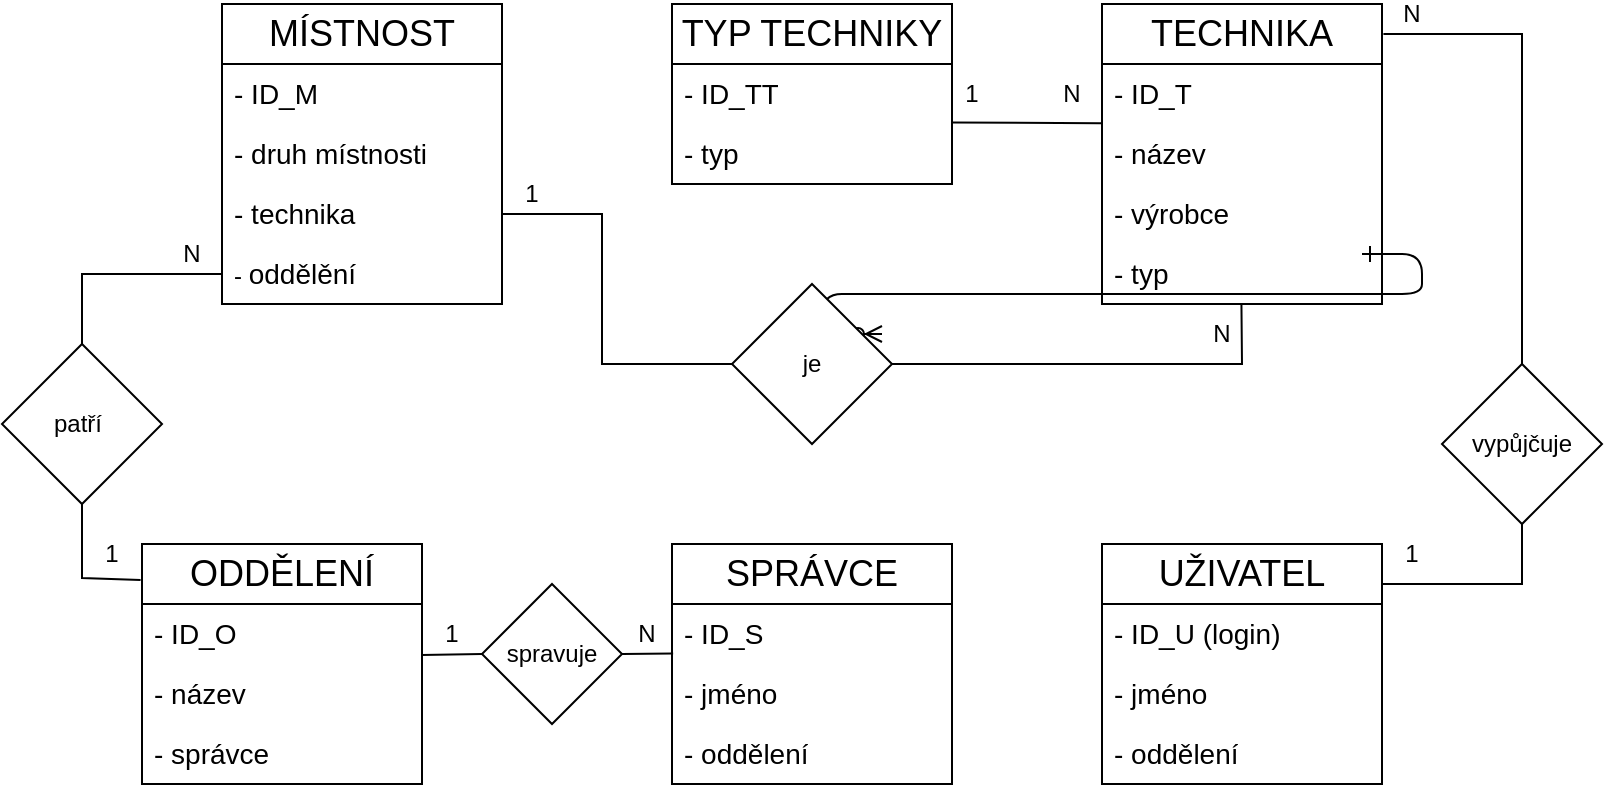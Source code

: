 <mxfile version="22.1.4" type="github">
  <diagram id="R2lEEEUBdFMjLlhIrx00" name="Page-1">
    <mxGraphModel dx="1075" dy="533" grid="1" gridSize="10" guides="1" tooltips="1" connect="1" arrows="1" fold="1" page="1" pageScale="1" pageWidth="850" pageHeight="1100" math="0" shadow="0" extFonts="Permanent Marker^https://fonts.googleapis.com/css?family=Permanent+Marker">
      <root>
        <mxCell id="0" />
        <mxCell id="1" parent="0" />
        <mxCell id="C-vyLk0tnHw3VtMMgP7b-12" value="" style="edgeStyle=entityRelationEdgeStyle;endArrow=ERzeroToMany;startArrow=ERone;endFill=1;startFill=0;" parent="1" target="C-vyLk0tnHw3VtMMgP7b-17" edge="1">
          <mxGeometry width="100" height="100" relative="1" as="geometry">
            <mxPoint x="700" y="165" as="sourcePoint" />
            <mxPoint x="460" y="205" as="targetPoint" />
          </mxGeometry>
        </mxCell>
        <mxCell id="B4JZNmMwbUDPQULflePD-65" value="&lt;font style=&quot;font-size: 18px;&quot;&gt;MÍSTNOST&lt;/font&gt;" style="swimlane;fontStyle=0;childLayout=stackLayout;horizontal=1;startSize=30;horizontalStack=0;resizeParent=1;resizeParentMax=0;resizeLast=0;collapsible=1;marginBottom=0;whiteSpace=wrap;html=1;" vertex="1" parent="1">
          <mxGeometry x="130" y="40" width="140" height="150" as="geometry" />
        </mxCell>
        <mxCell id="B4JZNmMwbUDPQULflePD-66" value="&lt;font style=&quot;font-size: 14px;&quot;&gt;- ID_M&lt;/font&gt;" style="text;strokeColor=none;fillColor=none;align=left;verticalAlign=middle;spacingLeft=4;spacingRight=4;overflow=hidden;points=[[0,0.5],[1,0.5]];portConstraint=eastwest;rotatable=0;whiteSpace=wrap;html=1;" vertex="1" parent="B4JZNmMwbUDPQULflePD-65">
          <mxGeometry y="30" width="140" height="30" as="geometry" />
        </mxCell>
        <mxCell id="B4JZNmMwbUDPQULflePD-67" value="&lt;font style=&quot;font-size: 14px;&quot;&gt;- druh místnosti&lt;/font&gt;" style="text;strokeColor=none;fillColor=none;align=left;verticalAlign=middle;spacingLeft=4;spacingRight=4;overflow=hidden;points=[[0,0.5],[1,0.5]];portConstraint=eastwest;rotatable=0;whiteSpace=wrap;html=1;" vertex="1" parent="B4JZNmMwbUDPQULflePD-65">
          <mxGeometry y="60" width="140" height="30" as="geometry" />
        </mxCell>
        <mxCell id="B4JZNmMwbUDPQULflePD-68" value="&lt;font style=&quot;font-size: 14px;&quot;&gt;- technika&lt;/font&gt;" style="text;strokeColor=none;fillColor=none;align=left;verticalAlign=middle;spacingLeft=4;spacingRight=4;overflow=hidden;points=[[0,0.5],[1,0.5]];portConstraint=eastwest;rotatable=0;whiteSpace=wrap;html=1;" vertex="1" parent="B4JZNmMwbUDPQULflePD-65">
          <mxGeometry y="90" width="140" height="30" as="geometry" />
        </mxCell>
        <mxCell id="B4JZNmMwbUDPQULflePD-105" value="- &lt;font style=&quot;font-size: 14px;&quot;&gt;oddělění&lt;/font&gt;" style="text;strokeColor=none;fillColor=none;align=left;verticalAlign=middle;spacingLeft=4;spacingRight=4;overflow=hidden;points=[[0,0.5],[1,0.5]];portConstraint=eastwest;rotatable=0;whiteSpace=wrap;html=1;" vertex="1" parent="B4JZNmMwbUDPQULflePD-65">
          <mxGeometry y="120" width="140" height="30" as="geometry" />
        </mxCell>
        <mxCell id="B4JZNmMwbUDPQULflePD-83" value="&lt;font style=&quot;font-size: 18px;&quot;&gt;UŽIVATEL&lt;/font&gt;" style="swimlane;fontStyle=0;childLayout=stackLayout;horizontal=1;startSize=30;horizontalStack=0;resizeParent=1;resizeParentMax=0;resizeLast=0;collapsible=1;marginBottom=0;whiteSpace=wrap;html=1;" vertex="1" parent="1">
          <mxGeometry x="570" y="310" width="140" height="120" as="geometry" />
        </mxCell>
        <mxCell id="B4JZNmMwbUDPQULflePD-84" value="&lt;font style=&quot;font-size: 14px;&quot;&gt;- ID_U (login)&lt;/font&gt;" style="text;strokeColor=none;fillColor=none;align=left;verticalAlign=middle;spacingLeft=4;spacingRight=4;overflow=hidden;points=[[0,0.5],[1,0.5]];portConstraint=eastwest;rotatable=0;whiteSpace=wrap;html=1;" vertex="1" parent="B4JZNmMwbUDPQULflePD-83">
          <mxGeometry y="30" width="140" height="30" as="geometry" />
        </mxCell>
        <mxCell id="B4JZNmMwbUDPQULflePD-85" value="&lt;font style=&quot;font-size: 14px;&quot;&gt;- jméno&lt;/font&gt;" style="text;strokeColor=none;fillColor=none;align=left;verticalAlign=middle;spacingLeft=4;spacingRight=4;overflow=hidden;points=[[0,0.5],[1,0.5]];portConstraint=eastwest;rotatable=0;whiteSpace=wrap;html=1;" vertex="1" parent="B4JZNmMwbUDPQULflePD-83">
          <mxGeometry y="60" width="140" height="30" as="geometry" />
        </mxCell>
        <mxCell id="B4JZNmMwbUDPQULflePD-86" value="&lt;font style=&quot;font-size: 14px;&quot;&gt;- oddělení&lt;/font&gt;" style="text;strokeColor=none;fillColor=none;align=left;verticalAlign=middle;spacingLeft=4;spacingRight=4;overflow=hidden;points=[[0,0.5],[1,0.5]];portConstraint=eastwest;rotatable=0;whiteSpace=wrap;html=1;" vertex="1" parent="B4JZNmMwbUDPQULflePD-83">
          <mxGeometry y="90" width="140" height="30" as="geometry" />
        </mxCell>
        <mxCell id="B4JZNmMwbUDPQULflePD-87" value="&lt;span style=&quot;font-size: 18px;&quot;&gt;SPRÁVCE&lt;/span&gt;" style="swimlane;fontStyle=0;childLayout=stackLayout;horizontal=1;startSize=30;horizontalStack=0;resizeParent=1;resizeParentMax=0;resizeLast=0;collapsible=1;marginBottom=0;whiteSpace=wrap;html=1;" vertex="1" parent="1">
          <mxGeometry x="355" y="310" width="140" height="120" as="geometry" />
        </mxCell>
        <mxCell id="B4JZNmMwbUDPQULflePD-88" value="&lt;font style=&quot;font-size: 14px;&quot;&gt;- ID_S&lt;/font&gt;" style="text;strokeColor=none;fillColor=none;align=left;verticalAlign=middle;spacingLeft=4;spacingRight=4;overflow=hidden;points=[[0,0.5],[1,0.5]];portConstraint=eastwest;rotatable=0;whiteSpace=wrap;html=1;" vertex="1" parent="B4JZNmMwbUDPQULflePD-87">
          <mxGeometry y="30" width="140" height="30" as="geometry" />
        </mxCell>
        <mxCell id="B4JZNmMwbUDPQULflePD-89" value="&lt;font style=&quot;font-size: 14px;&quot;&gt;- jméno&lt;/font&gt;" style="text;strokeColor=none;fillColor=none;align=left;verticalAlign=middle;spacingLeft=4;spacingRight=4;overflow=hidden;points=[[0,0.5],[1,0.5]];portConstraint=eastwest;rotatable=0;whiteSpace=wrap;html=1;" vertex="1" parent="B4JZNmMwbUDPQULflePD-87">
          <mxGeometry y="60" width="140" height="30" as="geometry" />
        </mxCell>
        <mxCell id="B4JZNmMwbUDPQULflePD-90" value="&lt;font style=&quot;font-size: 14px;&quot;&gt;- oddělení&lt;/font&gt;" style="text;strokeColor=none;fillColor=none;align=left;verticalAlign=middle;spacingLeft=4;spacingRight=4;overflow=hidden;points=[[0,0.5],[1,0.5]];portConstraint=eastwest;rotatable=0;whiteSpace=wrap;html=1;" vertex="1" parent="B4JZNmMwbUDPQULflePD-87">
          <mxGeometry y="90" width="140" height="30" as="geometry" />
        </mxCell>
        <mxCell id="B4JZNmMwbUDPQULflePD-91" value="&lt;font style=&quot;font-size: 18px;&quot;&gt;ODDĚLENÍ&lt;/font&gt;" style="swimlane;fontStyle=0;childLayout=stackLayout;horizontal=1;startSize=30;horizontalStack=0;resizeParent=1;resizeParentMax=0;resizeLast=0;collapsible=1;marginBottom=0;whiteSpace=wrap;html=1;" vertex="1" parent="1">
          <mxGeometry x="90" y="310" width="140" height="120" as="geometry" />
        </mxCell>
        <mxCell id="B4JZNmMwbUDPQULflePD-92" value="&lt;font style=&quot;font-size: 14px;&quot;&gt;- ID_O&lt;/font&gt;" style="text;strokeColor=none;fillColor=none;align=left;verticalAlign=middle;spacingLeft=4;spacingRight=4;overflow=hidden;points=[[0,0.5],[1,0.5]];portConstraint=eastwest;rotatable=0;whiteSpace=wrap;html=1;" vertex="1" parent="B4JZNmMwbUDPQULflePD-91">
          <mxGeometry y="30" width="140" height="30" as="geometry" />
        </mxCell>
        <mxCell id="B4JZNmMwbUDPQULflePD-93" value="&lt;font style=&quot;font-size: 14px;&quot;&gt;- název&lt;/font&gt;" style="text;strokeColor=none;fillColor=none;align=left;verticalAlign=middle;spacingLeft=4;spacingRight=4;overflow=hidden;points=[[0,0.5],[1,0.5]];portConstraint=eastwest;rotatable=0;whiteSpace=wrap;html=1;" vertex="1" parent="B4JZNmMwbUDPQULflePD-91">
          <mxGeometry y="60" width="140" height="30" as="geometry" />
        </mxCell>
        <mxCell id="B4JZNmMwbUDPQULflePD-94" value="&lt;font style=&quot;font-size: 14px;&quot;&gt;- správce&lt;/font&gt;" style="text;strokeColor=none;fillColor=none;align=left;verticalAlign=middle;spacingLeft=4;spacingRight=4;overflow=hidden;points=[[0,0.5],[1,0.5]];portConstraint=eastwest;rotatable=0;whiteSpace=wrap;html=1;" vertex="1" parent="B4JZNmMwbUDPQULflePD-91">
          <mxGeometry y="90" width="140" height="30" as="geometry" />
        </mxCell>
        <mxCell id="B4JZNmMwbUDPQULflePD-95" value="&lt;font style=&quot;font-size: 18px;&quot;&gt;TYP TECHNIKY&lt;/font&gt;" style="swimlane;fontStyle=0;childLayout=stackLayout;horizontal=1;startSize=30;horizontalStack=0;resizeParent=1;resizeParentMax=0;resizeLast=0;collapsible=1;marginBottom=0;whiteSpace=wrap;html=1;" vertex="1" parent="1">
          <mxGeometry x="355" y="40" width="140" height="90" as="geometry" />
        </mxCell>
        <mxCell id="B4JZNmMwbUDPQULflePD-96" value="&lt;font style=&quot;font-size: 14px;&quot;&gt;- ID_TT&lt;/font&gt;" style="text;strokeColor=none;fillColor=none;align=left;verticalAlign=middle;spacingLeft=4;spacingRight=4;overflow=hidden;points=[[0,0.5],[1,0.5]];portConstraint=eastwest;rotatable=0;whiteSpace=wrap;html=1;" vertex="1" parent="B4JZNmMwbUDPQULflePD-95">
          <mxGeometry y="30" width="140" height="30" as="geometry" />
        </mxCell>
        <mxCell id="B4JZNmMwbUDPQULflePD-97" value="&lt;font style=&quot;font-size: 14px;&quot;&gt;- typ&lt;/font&gt;" style="text;strokeColor=none;fillColor=none;align=left;verticalAlign=middle;spacingLeft=4;spacingRight=4;overflow=hidden;points=[[0,0.5],[1,0.5]];portConstraint=eastwest;rotatable=0;whiteSpace=wrap;html=1;" vertex="1" parent="B4JZNmMwbUDPQULflePD-95">
          <mxGeometry y="60" width="140" height="30" as="geometry" />
        </mxCell>
        <mxCell id="B4JZNmMwbUDPQULflePD-99" value="&lt;font style=&quot;font-size: 18px;&quot;&gt;TECHNIKA&lt;/font&gt;" style="swimlane;fontStyle=0;childLayout=stackLayout;horizontal=1;startSize=30;horizontalStack=0;resizeParent=1;resizeParentMax=0;resizeLast=0;collapsible=1;marginBottom=0;whiteSpace=wrap;html=1;" vertex="1" parent="1">
          <mxGeometry x="570" y="40" width="140" height="150" as="geometry" />
        </mxCell>
        <mxCell id="B4JZNmMwbUDPQULflePD-100" value="&lt;font style=&quot;font-size: 14px;&quot;&gt;- ID_T&lt;/font&gt;" style="text;strokeColor=none;fillColor=none;align=left;verticalAlign=middle;spacingLeft=4;spacingRight=4;overflow=hidden;points=[[0,0.5],[1,0.5]];portConstraint=eastwest;rotatable=0;whiteSpace=wrap;html=1;" vertex="1" parent="B4JZNmMwbUDPQULflePD-99">
          <mxGeometry y="30" width="140" height="30" as="geometry" />
        </mxCell>
        <mxCell id="B4JZNmMwbUDPQULflePD-101" value="&lt;font style=&quot;font-size: 14px;&quot;&gt;- název&lt;/font&gt;" style="text;strokeColor=none;fillColor=none;align=left;verticalAlign=middle;spacingLeft=4;spacingRight=4;overflow=hidden;points=[[0,0.5],[1,0.5]];portConstraint=eastwest;rotatable=0;whiteSpace=wrap;html=1;" vertex="1" parent="B4JZNmMwbUDPQULflePD-99">
          <mxGeometry y="60" width="140" height="30" as="geometry" />
        </mxCell>
        <mxCell id="B4JZNmMwbUDPQULflePD-102" value="&lt;font style=&quot;font-size: 14px;&quot;&gt;- výrobce&lt;/font&gt;" style="text;strokeColor=none;fillColor=none;align=left;verticalAlign=middle;spacingLeft=4;spacingRight=4;overflow=hidden;points=[[0,0.5],[1,0.5]];portConstraint=eastwest;rotatable=0;whiteSpace=wrap;html=1;" vertex="1" parent="B4JZNmMwbUDPQULflePD-99">
          <mxGeometry y="90" width="140" height="30" as="geometry" />
        </mxCell>
        <mxCell id="B4JZNmMwbUDPQULflePD-106" value="&lt;font style=&quot;font-size: 14px;&quot;&gt;- typ&lt;/font&gt;" style="text;strokeColor=none;fillColor=none;align=left;verticalAlign=middle;spacingLeft=4;spacingRight=4;overflow=hidden;points=[[0,0.5],[1,0.5]];portConstraint=eastwest;rotatable=0;whiteSpace=wrap;html=1;" vertex="1" parent="B4JZNmMwbUDPQULflePD-99">
          <mxGeometry y="120" width="140" height="30" as="geometry" />
        </mxCell>
        <mxCell id="B4JZNmMwbUDPQULflePD-108" value="" style="rhombus;whiteSpace=wrap;html=1;" vertex="1" parent="1">
          <mxGeometry x="20" y="210" width="80" height="80" as="geometry" />
        </mxCell>
        <mxCell id="B4JZNmMwbUDPQULflePD-109" value="patří" style="text;strokeColor=none;fillColor=none;align=left;verticalAlign=middle;spacingLeft=4;spacingRight=4;overflow=hidden;points=[[0,0.5],[1,0.5]];portConstraint=eastwest;rotatable=0;whiteSpace=wrap;html=1;" vertex="1" parent="1">
          <mxGeometry x="40" y="240" width="40" height="20" as="geometry" />
        </mxCell>
        <mxCell id="B4JZNmMwbUDPQULflePD-111" value="" style="endArrow=none;html=1;rounded=0;exitX=-0.005;exitY=0.15;exitDx=0;exitDy=0;exitPerimeter=0;entryX=0.5;entryY=1;entryDx=0;entryDy=0;" edge="1" parent="1" source="B4JZNmMwbUDPQULflePD-91" target="B4JZNmMwbUDPQULflePD-108">
          <mxGeometry width="50" height="50" relative="1" as="geometry">
            <mxPoint x="420" y="270" as="sourcePoint" />
            <mxPoint x="470" y="220" as="targetPoint" />
            <Array as="points">
              <mxPoint x="60" y="327" />
            </Array>
          </mxGeometry>
        </mxCell>
        <mxCell id="B4JZNmMwbUDPQULflePD-112" value="" style="endArrow=none;html=1;rounded=0;exitX=0.5;exitY=0;exitDx=0;exitDy=0;entryX=0;entryY=0.5;entryDx=0;entryDy=0;" edge="1" parent="1" source="B4JZNmMwbUDPQULflePD-108" target="B4JZNmMwbUDPQULflePD-105">
          <mxGeometry width="50" height="50" relative="1" as="geometry">
            <mxPoint x="420" y="270" as="sourcePoint" />
            <mxPoint x="470" y="220" as="targetPoint" />
            <Array as="points">
              <mxPoint x="60" y="175" />
            </Array>
          </mxGeometry>
        </mxCell>
        <mxCell id="B4JZNmMwbUDPQULflePD-114" value="N" style="text;html=1;strokeColor=none;fillColor=none;align=center;verticalAlign=middle;whiteSpace=wrap;rounded=0;" vertex="1" parent="1">
          <mxGeometry x="110" y="160" width="10" height="10" as="geometry" />
        </mxCell>
        <mxCell id="B4JZNmMwbUDPQULflePD-115" value="1" style="text;html=1;strokeColor=none;fillColor=none;align=center;verticalAlign=middle;whiteSpace=wrap;rounded=0;" vertex="1" parent="1">
          <mxGeometry x="70" y="310" width="10" height="10" as="geometry" />
        </mxCell>
        <mxCell id="B4JZNmMwbUDPQULflePD-116" value="" style="rhombus;whiteSpace=wrap;html=1;" vertex="1" parent="1">
          <mxGeometry x="385" y="180" width="80" height="80" as="geometry" />
        </mxCell>
        <mxCell id="B4JZNmMwbUDPQULflePD-117" value="je" style="text;html=1;strokeColor=none;fillColor=none;align=center;verticalAlign=middle;whiteSpace=wrap;rounded=0;" vertex="1" parent="1">
          <mxGeometry x="420" y="215" width="10" height="10" as="geometry" />
        </mxCell>
        <mxCell id="B4JZNmMwbUDPQULflePD-118" value="" style="endArrow=none;html=1;rounded=0;exitX=1;exitY=0.5;exitDx=0;exitDy=0;entryX=0;entryY=0.5;entryDx=0;entryDy=0;" edge="1" parent="1" source="B4JZNmMwbUDPQULflePD-68" target="B4JZNmMwbUDPQULflePD-116">
          <mxGeometry width="50" height="50" relative="1" as="geometry">
            <mxPoint x="420" y="270" as="sourcePoint" />
            <mxPoint x="350" y="210" as="targetPoint" />
            <Array as="points">
              <mxPoint x="320" y="145" />
              <mxPoint x="320" y="220" />
            </Array>
          </mxGeometry>
        </mxCell>
        <mxCell id="B4JZNmMwbUDPQULflePD-119" value="" style="endArrow=none;html=1;rounded=0;exitX=1;exitY=0.5;exitDx=0;exitDy=0;entryX=0.498;entryY=0.999;entryDx=0;entryDy=0;entryPerimeter=0;" edge="1" parent="1" source="B4JZNmMwbUDPQULflePD-116" target="B4JZNmMwbUDPQULflePD-106">
          <mxGeometry width="50" height="50" relative="1" as="geometry">
            <mxPoint x="480" y="190" as="sourcePoint" />
            <mxPoint x="650" y="210" as="targetPoint" />
            <Array as="points">
              <mxPoint x="520" y="220" />
              <mxPoint x="640" y="220" />
            </Array>
          </mxGeometry>
        </mxCell>
        <mxCell id="B4JZNmMwbUDPQULflePD-120" value="1" style="text;html=1;strokeColor=none;fillColor=none;align=center;verticalAlign=middle;whiteSpace=wrap;rounded=0;" vertex="1" parent="1">
          <mxGeometry x="280" y="130" width="10" height="10" as="geometry" />
        </mxCell>
        <mxCell id="B4JZNmMwbUDPQULflePD-121" value="N" style="text;html=1;strokeColor=none;fillColor=none;align=center;verticalAlign=middle;whiteSpace=wrap;rounded=0;" vertex="1" parent="1">
          <mxGeometry x="620" y="200" width="20" height="10" as="geometry" />
        </mxCell>
        <mxCell id="B4JZNmMwbUDPQULflePD-123" value="" style="rhombus;whiteSpace=wrap;html=1;" vertex="1" parent="1">
          <mxGeometry x="260" y="330" width="70" height="70" as="geometry" />
        </mxCell>
        <mxCell id="B4JZNmMwbUDPQULflePD-124" value="spravuje" style="text;html=1;strokeColor=none;fillColor=none;align=center;verticalAlign=middle;whiteSpace=wrap;rounded=0;" vertex="1" parent="1">
          <mxGeometry x="265" y="350" width="60" height="30" as="geometry" />
        </mxCell>
        <mxCell id="B4JZNmMwbUDPQULflePD-125" value="" style="endArrow=none;html=1;rounded=0;exitX=0;exitY=0.5;exitDx=0;exitDy=0;entryX=0.998;entryY=0.848;entryDx=0;entryDy=0;entryPerimeter=0;" edge="1" parent="1" source="B4JZNmMwbUDPQULflePD-123" target="B4JZNmMwbUDPQULflePD-92">
          <mxGeometry width="50" height="50" relative="1" as="geometry">
            <mxPoint x="380" y="360" as="sourcePoint" />
            <mxPoint x="430" y="310" as="targetPoint" />
          </mxGeometry>
        </mxCell>
        <mxCell id="B4JZNmMwbUDPQULflePD-126" value="" style="endArrow=none;html=1;rounded=0;exitX=1;exitY=0.5;exitDx=0;exitDy=0;entryX=0.004;entryY=0.827;entryDx=0;entryDy=0;entryPerimeter=0;" edge="1" parent="1" source="B4JZNmMwbUDPQULflePD-123" target="B4JZNmMwbUDPQULflePD-88">
          <mxGeometry width="50" height="50" relative="1" as="geometry">
            <mxPoint x="250" y="380" as="sourcePoint" />
            <mxPoint x="300" y="330" as="targetPoint" />
          </mxGeometry>
        </mxCell>
        <mxCell id="B4JZNmMwbUDPQULflePD-128" value="1" style="text;html=1;strokeColor=none;fillColor=none;align=center;verticalAlign=middle;whiteSpace=wrap;rounded=0;" vertex="1" parent="1">
          <mxGeometry x="240" y="350" width="10" height="10" as="geometry" />
        </mxCell>
        <mxCell id="B4JZNmMwbUDPQULflePD-129" value="N" style="text;html=1;strokeColor=none;fillColor=none;align=center;verticalAlign=middle;whiteSpace=wrap;rounded=0;" vertex="1" parent="1">
          <mxGeometry x="340" y="350" width="5" height="10" as="geometry" />
        </mxCell>
        <mxCell id="B4JZNmMwbUDPQULflePD-131" value="" style="rhombus;whiteSpace=wrap;html=1;" vertex="1" parent="1">
          <mxGeometry x="740" y="220" width="80" height="80" as="geometry" />
        </mxCell>
        <mxCell id="B4JZNmMwbUDPQULflePD-132" value="" style="endArrow=none;html=1;rounded=0;exitX=1;exitY=0.167;exitDx=0;exitDy=0;exitPerimeter=0;entryX=0.5;entryY=1;entryDx=0;entryDy=0;" edge="1" parent="1" source="B4JZNmMwbUDPQULflePD-83" target="B4JZNmMwbUDPQULflePD-131">
          <mxGeometry width="50" height="50" relative="1" as="geometry">
            <mxPoint x="650" y="350" as="sourcePoint" />
            <mxPoint x="700" y="300" as="targetPoint" />
            <Array as="points">
              <mxPoint x="780" y="330" />
            </Array>
          </mxGeometry>
        </mxCell>
        <mxCell id="B4JZNmMwbUDPQULflePD-133" value="" style="endArrow=none;html=1;rounded=0;exitX=0.5;exitY=0;exitDx=0;exitDy=0;entryX=1.005;entryY=0.1;entryDx=0;entryDy=0;entryPerimeter=0;" edge="1" parent="1" source="B4JZNmMwbUDPQULflePD-131" target="B4JZNmMwbUDPQULflePD-99">
          <mxGeometry width="50" height="50" relative="1" as="geometry">
            <mxPoint x="650" y="210" as="sourcePoint" />
            <mxPoint x="780" y="120" as="targetPoint" />
            <Array as="points">
              <mxPoint x="780" y="55" />
            </Array>
          </mxGeometry>
        </mxCell>
        <mxCell id="B4JZNmMwbUDPQULflePD-134" value="vypůjčuje" style="text;html=1;strokeColor=none;fillColor=none;align=center;verticalAlign=middle;whiteSpace=wrap;rounded=0;" vertex="1" parent="1">
          <mxGeometry x="750" y="245" width="60" height="30" as="geometry" />
        </mxCell>
        <mxCell id="B4JZNmMwbUDPQULflePD-135" value="1" style="text;html=1;strokeColor=none;fillColor=none;align=center;verticalAlign=middle;whiteSpace=wrap;rounded=0;" vertex="1" parent="1">
          <mxGeometry x="720" y="310" width="10" height="10" as="geometry" />
        </mxCell>
        <mxCell id="B4JZNmMwbUDPQULflePD-136" value="N" style="text;html=1;strokeColor=none;fillColor=none;align=center;verticalAlign=middle;whiteSpace=wrap;rounded=0;" vertex="1" parent="1">
          <mxGeometry x="720" y="40" width="10" height="10" as="geometry" />
        </mxCell>
        <mxCell id="B4JZNmMwbUDPQULflePD-137" value="" style="endArrow=none;html=1;rounded=0;exitX=0.999;exitY=-0.027;exitDx=0;exitDy=0;exitPerimeter=0;entryX=-0.003;entryY=-0.011;entryDx=0;entryDy=0;entryPerimeter=0;" edge="1" parent="1" source="B4JZNmMwbUDPQULflePD-97" target="B4JZNmMwbUDPQULflePD-101">
          <mxGeometry width="50" height="50" relative="1" as="geometry">
            <mxPoint x="496.4" y="100" as="sourcePoint" />
            <mxPoint x="520" y="90" as="targetPoint" />
          </mxGeometry>
        </mxCell>
        <mxCell id="B4JZNmMwbUDPQULflePD-138" value="N" style="text;html=1;strokeColor=none;fillColor=none;align=center;verticalAlign=middle;whiteSpace=wrap;rounded=0;" vertex="1" parent="1">
          <mxGeometry x="550" y="80" width="10" height="10" as="geometry" />
        </mxCell>
        <mxCell id="B4JZNmMwbUDPQULflePD-139" value="1" style="text;html=1;strokeColor=none;fillColor=none;align=center;verticalAlign=middle;whiteSpace=wrap;rounded=0;" vertex="1" parent="1">
          <mxGeometry x="500" y="80" width="10" height="10" as="geometry" />
        </mxCell>
      </root>
    </mxGraphModel>
  </diagram>
</mxfile>
